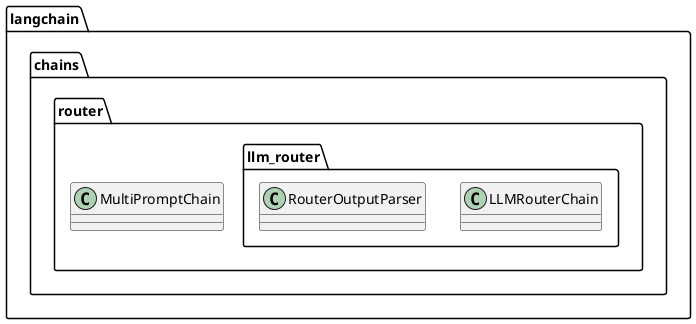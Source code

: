 @startuml

package langchain {

    package chains {

        package router {
            ' https://api.python.langchain.com/en/stable/chains/langchain.chains.router.base.MultiRouteChain.html#langchain.chains.router.base.MultiRouteChain
            class MultiPromptChain{

            }

            package llm_router {
                ' https://api.python.langchain.com/en/stable/chains/langchain.chains.router.llm_router.LLMRouterChain.html#langchain.chains.router.llm_router.LLMRouterChain
                class LLMRouterChain{}
                ' https://api.python.langchain.com/en/stable/chains/langchain.chains.router.llm_router.RouterOutputParser.html#langchain.chains.router.llm_router.RouterOutputParser
                class RouterOutputParser{}
            }
        }
    }
}

@enduml
